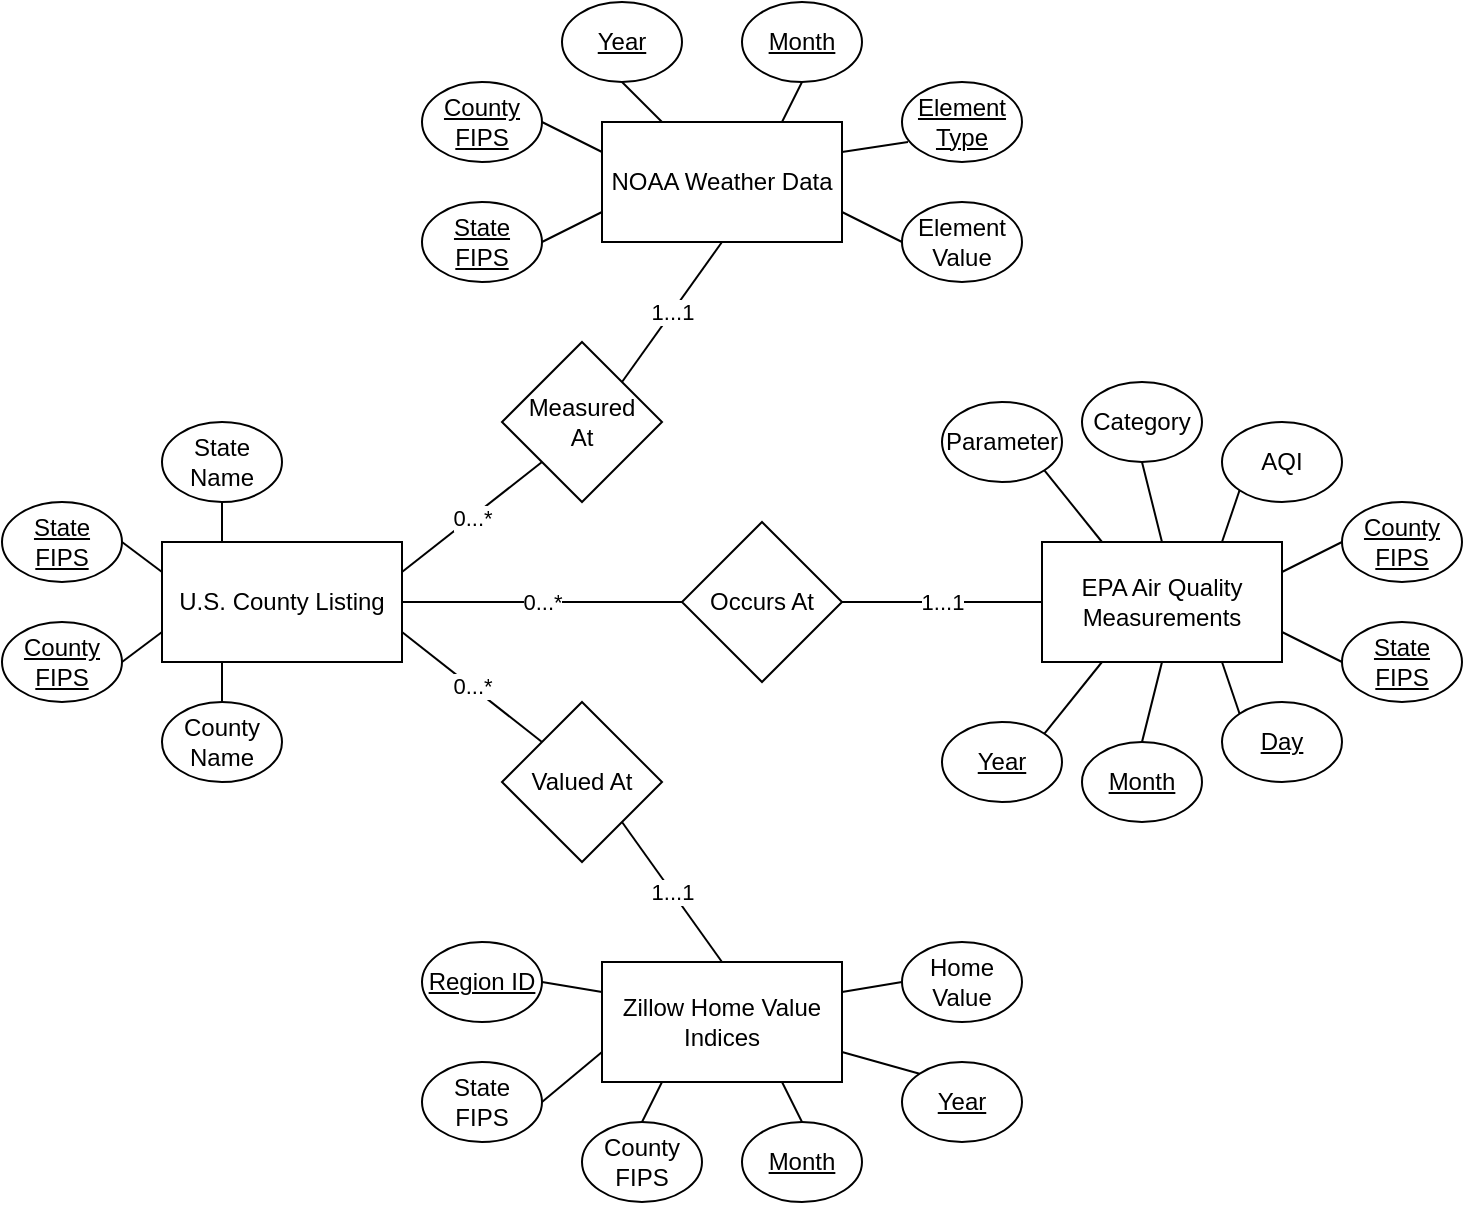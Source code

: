 <mxfile version="12.9.10" type="github"><diagram id="WH9wrRD610pK7re1ixvr" name="Page-1"><mxGraphModel dx="1028" dy="512" grid="1" gridSize="10" guides="1" tooltips="1" connect="1" arrows="1" fold="1" page="1" pageScale="1" pageWidth="850" pageHeight="1100" math="0" shadow="0"><root><mxCell id="0"/><mxCell id="1" parent="0"/><mxCell id="NDu9p3dBvAta8LJnuZOW-1" value="NOAA Weather Data" style="rounded=0;whiteSpace=wrap;html=1;" vertex="1" parent="1"><mxGeometry x="360" y="100" width="120" height="60" as="geometry"/></mxCell><mxCell id="NDu9p3dBvAta8LJnuZOW-2" value="Zillow Home Value Indices" style="rounded=0;whiteSpace=wrap;html=1;" vertex="1" parent="1"><mxGeometry x="360" y="520" width="120" height="60" as="geometry"/></mxCell><mxCell id="NDu9p3dBvAta8LJnuZOW-3" value="&lt;u&gt;Region ID&lt;/u&gt;" style="ellipse;whiteSpace=wrap;html=1;" vertex="1" parent="1"><mxGeometry x="270" y="510" width="60" height="40" as="geometry"/></mxCell><mxCell id="NDu9p3dBvAta8LJnuZOW-4" value="&lt;div&gt;County Name&lt;/div&gt;" style="ellipse;whiteSpace=wrap;html=1;" vertex="1" parent="1"><mxGeometry x="140" y="390" width="60" height="40" as="geometry"/></mxCell><mxCell id="NDu9p3dBvAta8LJnuZOW-5" value="State Name" style="ellipse;whiteSpace=wrap;html=1;" vertex="1" parent="1"><mxGeometry x="140" y="250" width="60" height="40" as="geometry"/></mxCell><mxCell id="NDu9p3dBvAta8LJnuZOW-6" value="County FIPS" style="ellipse;whiteSpace=wrap;html=1;" vertex="1" parent="1"><mxGeometry x="350" y="600" width="60" height="40" as="geometry"/></mxCell><mxCell id="NDu9p3dBvAta8LJnuZOW-7" value="State FIPS" style="ellipse;whiteSpace=wrap;html=1;" vertex="1" parent="1"><mxGeometry x="270" y="570" width="60" height="40" as="geometry"/></mxCell><mxCell id="NDu9p3dBvAta8LJnuZOW-8" value="&lt;u&gt;Month&lt;/u&gt;" style="ellipse;whiteSpace=wrap;html=1;" vertex="1" parent="1"><mxGeometry x="430" y="600" width="60" height="40" as="geometry"/></mxCell><mxCell id="NDu9p3dBvAta8LJnuZOW-9" value="&lt;u&gt;Year&lt;/u&gt;" style="ellipse;whiteSpace=wrap;html=1;" vertex="1" parent="1"><mxGeometry x="510" y="570" width="60" height="40" as="geometry"/></mxCell><mxCell id="NDu9p3dBvAta8LJnuZOW-10" value="Home Value" style="ellipse;whiteSpace=wrap;html=1;" vertex="1" parent="1"><mxGeometry x="510" y="510" width="60" height="40" as="geometry"/></mxCell><mxCell id="NDu9p3dBvAta8LJnuZOW-11" value="EPA Air Quality Measurements" style="rounded=0;whiteSpace=wrap;html=1;" vertex="1" parent="1"><mxGeometry x="580" y="310" width="120" height="60" as="geometry"/></mxCell><mxCell id="NDu9p3dBvAta8LJnuZOW-13" value="&lt;u&gt;Year&lt;/u&gt;" style="ellipse;whiteSpace=wrap;html=1;" vertex="1" parent="1"><mxGeometry x="530" y="400" width="60" height="40" as="geometry"/></mxCell><mxCell id="NDu9p3dBvAta8LJnuZOW-15" value="&lt;u&gt;Month&lt;/u&gt;" style="ellipse;whiteSpace=wrap;html=1;" vertex="1" parent="1"><mxGeometry x="600" y="410" width="60" height="40" as="geometry"/></mxCell><mxCell id="NDu9p3dBvAta8LJnuZOW-17" value="&lt;u&gt;Day&lt;/u&gt;" style="ellipse;whiteSpace=wrap;html=1;" vertex="1" parent="1"><mxGeometry x="670" y="390" width="60" height="40" as="geometry"/></mxCell><mxCell id="NDu9p3dBvAta8LJnuZOW-18" value="&lt;u&gt;State FIPS&lt;/u&gt;" style="ellipse;whiteSpace=wrap;html=1;" vertex="1" parent="1"><mxGeometry x="730" y="350" width="60" height="40" as="geometry"/></mxCell><mxCell id="NDu9p3dBvAta8LJnuZOW-19" value="AQI" style="ellipse;whiteSpace=wrap;html=1;" vertex="1" parent="1"><mxGeometry x="670" y="250" width="60" height="40" as="geometry"/></mxCell><mxCell id="NDu9p3dBvAta8LJnuZOW-20" value="&lt;u&gt;County FIPS&lt;/u&gt;" style="ellipse;whiteSpace=wrap;html=1;" vertex="1" parent="1"><mxGeometry x="730" y="290" width="60" height="40" as="geometry"/></mxCell><mxCell id="NDu9p3dBvAta8LJnuZOW-21" value="Category" style="ellipse;whiteSpace=wrap;html=1;" vertex="1" parent="1"><mxGeometry x="600" y="230" width="60" height="40" as="geometry"/></mxCell><mxCell id="NDu9p3dBvAta8LJnuZOW-22" value="Parameter" style="ellipse;whiteSpace=wrap;html=1;" vertex="1" parent="1"><mxGeometry x="530" y="240" width="60" height="40" as="geometry"/></mxCell><mxCell id="NDu9p3dBvAta8LJnuZOW-23" value="U.S. County Listing" style="rounded=0;whiteSpace=wrap;html=1;" vertex="1" parent="1"><mxGeometry x="140" y="310" width="120" height="60" as="geometry"/></mxCell><mxCell id="NDu9p3dBvAta8LJnuZOW-24" value="&lt;u&gt;County FIPS&lt;/u&gt;" style="ellipse;whiteSpace=wrap;html=1;" vertex="1" parent="1"><mxGeometry x="60" y="350" width="60" height="40" as="geometry"/></mxCell><mxCell id="NDu9p3dBvAta8LJnuZOW-25" value="&lt;u&gt;State FIPS&lt;/u&gt;" style="ellipse;whiteSpace=wrap;html=1;" vertex="1" parent="1"><mxGeometry x="60" y="290" width="60" height="40" as="geometry"/></mxCell><mxCell id="NDu9p3dBvAta8LJnuZOW-32" value="Element Value" style="ellipse;whiteSpace=wrap;html=1;" vertex="1" parent="1"><mxGeometry x="510" y="140" width="60" height="40" as="geometry"/></mxCell><mxCell id="NDu9p3dBvAta8LJnuZOW-33" value="&lt;u&gt;State FIPS&lt;/u&gt;" style="ellipse;whiteSpace=wrap;html=1;" vertex="1" parent="1"><mxGeometry x="270" y="140" width="60" height="40" as="geometry"/></mxCell><mxCell id="NDu9p3dBvAta8LJnuZOW-34" value="&lt;u&gt;County FIPS&lt;/u&gt;" style="ellipse;whiteSpace=wrap;html=1;" vertex="1" parent="1"><mxGeometry x="270" y="80" width="60" height="40" as="geometry"/></mxCell><mxCell id="NDu9p3dBvAta8LJnuZOW-35" value="&lt;u&gt;Year&lt;/u&gt;" style="ellipse;whiteSpace=wrap;html=1;" vertex="1" parent="1"><mxGeometry x="340" y="40" width="60" height="40" as="geometry"/></mxCell><mxCell id="NDu9p3dBvAta8LJnuZOW-36" value="&lt;u&gt;Month&lt;/u&gt;" style="ellipse;whiteSpace=wrap;html=1;" vertex="1" parent="1"><mxGeometry x="430" y="40" width="60" height="40" as="geometry"/></mxCell><mxCell id="NDu9p3dBvAta8LJnuZOW-37" value="&lt;u&gt;Element Type&lt;/u&gt;" style="ellipse;whiteSpace=wrap;html=1;" vertex="1" parent="1"><mxGeometry x="510" y="80" width="60" height="40" as="geometry"/></mxCell><mxCell id="NDu9p3dBvAta8LJnuZOW-41" value="" style="endArrow=none;html=1;exitX=0;exitY=0;exitDx=0;exitDy=0;entryX=1;entryY=0.75;entryDx=0;entryDy=0;" edge="1" parent="1" source="NDu9p3dBvAta8LJnuZOW-9" target="NDu9p3dBvAta8LJnuZOW-2"><mxGeometry width="50" height="50" relative="1" as="geometry"><mxPoint x="680" y="440" as="sourcePoint"/><mxPoint x="730" y="390" as="targetPoint"/></mxGeometry></mxCell><mxCell id="NDu9p3dBvAta8LJnuZOW-42" value="" style="endArrow=none;html=1;exitX=0.75;exitY=1;exitDx=0;exitDy=0;entryX=0.5;entryY=0;entryDx=0;entryDy=0;" edge="1" parent="1" source="NDu9p3dBvAta8LJnuZOW-2" target="NDu9p3dBvAta8LJnuZOW-8"><mxGeometry width="50" height="50" relative="1" as="geometry"><mxPoint x="620" y="540" as="sourcePoint"/><mxPoint x="670" y="490" as="targetPoint"/></mxGeometry></mxCell><mxCell id="NDu9p3dBvAta8LJnuZOW-43" value="" style="endArrow=none;html=1;exitX=0.25;exitY=1;exitDx=0;exitDy=0;entryX=0.5;entryY=0;entryDx=0;entryDy=0;" edge="1" parent="1" source="NDu9p3dBvAta8LJnuZOW-2" target="NDu9p3dBvAta8LJnuZOW-6"><mxGeometry width="50" height="50" relative="1" as="geometry"><mxPoint x="680" y="440" as="sourcePoint"/><mxPoint x="730" y="390" as="targetPoint"/></mxGeometry></mxCell><mxCell id="NDu9p3dBvAta8LJnuZOW-44" value="" style="endArrow=none;html=1;entryX=1;entryY=0.5;entryDx=0;entryDy=0;exitX=0;exitY=0.75;exitDx=0;exitDy=0;" edge="1" parent="1" source="NDu9p3dBvAta8LJnuZOW-2" target="NDu9p3dBvAta8LJnuZOW-7"><mxGeometry width="50" height="50" relative="1" as="geometry"><mxPoint x="680" y="440" as="sourcePoint"/><mxPoint x="730" y="390" as="targetPoint"/></mxGeometry></mxCell><mxCell id="NDu9p3dBvAta8LJnuZOW-45" value="" style="endArrow=none;html=1;entryX=0;entryY=0.25;entryDx=0;entryDy=0;exitX=1;exitY=0.5;exitDx=0;exitDy=0;" edge="1" parent="1" source="NDu9p3dBvAta8LJnuZOW-3" target="NDu9p3dBvAta8LJnuZOW-2"><mxGeometry width="50" height="50" relative="1" as="geometry"><mxPoint x="680" y="440" as="sourcePoint"/><mxPoint x="730" y="390" as="targetPoint"/></mxGeometry></mxCell><mxCell id="NDu9p3dBvAta8LJnuZOW-46" value="" style="endArrow=none;html=1;entryX=1;entryY=0.25;entryDx=0;entryDy=0;exitX=0;exitY=0.5;exitDx=0;exitDy=0;" edge="1" parent="1" source="NDu9p3dBvAta8LJnuZOW-10" target="NDu9p3dBvAta8LJnuZOW-2"><mxGeometry width="50" height="50" relative="1" as="geometry"><mxPoint x="680" y="440" as="sourcePoint"/><mxPoint x="730" y="390" as="targetPoint"/></mxGeometry></mxCell><mxCell id="NDu9p3dBvAta8LJnuZOW-47" value="" style="endArrow=none;html=1;exitX=0.25;exitY=1;exitDx=0;exitDy=0;entryX=0.5;entryY=0;entryDx=0;entryDy=0;" edge="1" parent="1" source="NDu9p3dBvAta8LJnuZOW-23" target="NDu9p3dBvAta8LJnuZOW-4"><mxGeometry width="50" height="50" relative="1" as="geometry"><mxPoint x="480" y="380" as="sourcePoint"/><mxPoint x="530" y="330" as="targetPoint"/></mxGeometry></mxCell><mxCell id="NDu9p3dBvAta8LJnuZOW-48" value="" style="endArrow=none;html=1;entryX=0.25;entryY=0;entryDx=0;entryDy=0;exitX=0.5;exitY=1;exitDx=0;exitDy=0;" edge="1" parent="1" source="NDu9p3dBvAta8LJnuZOW-5" target="NDu9p3dBvAta8LJnuZOW-23"><mxGeometry width="50" height="50" relative="1" as="geometry"><mxPoint x="480" y="380" as="sourcePoint"/><mxPoint x="530" y="330" as="targetPoint"/></mxGeometry></mxCell><mxCell id="NDu9p3dBvAta8LJnuZOW-49" value="" style="endArrow=none;html=1;entryX=0;entryY=0.25;entryDx=0;entryDy=0;exitX=1;exitY=0.5;exitDx=0;exitDy=0;" edge="1" parent="1" source="NDu9p3dBvAta8LJnuZOW-25" target="NDu9p3dBvAta8LJnuZOW-23"><mxGeometry width="50" height="50" relative="1" as="geometry"><mxPoint x="480" y="380" as="sourcePoint"/><mxPoint x="530" y="330" as="targetPoint"/></mxGeometry></mxCell><mxCell id="NDu9p3dBvAta8LJnuZOW-50" value="" style="endArrow=none;html=1;entryX=0;entryY=0.75;entryDx=0;entryDy=0;exitX=1;exitY=0.5;exitDx=0;exitDy=0;" edge="1" parent="1" source="NDu9p3dBvAta8LJnuZOW-24" target="NDu9p3dBvAta8LJnuZOW-23"><mxGeometry width="50" height="50" relative="1" as="geometry"><mxPoint x="480" y="380" as="sourcePoint"/><mxPoint x="530" y="330" as="targetPoint"/></mxGeometry></mxCell><mxCell id="NDu9p3dBvAta8LJnuZOW-51" value="" style="endArrow=none;html=1;exitX=0;exitY=0.5;exitDx=0;exitDy=0;entryX=1;entryY=0.75;entryDx=0;entryDy=0;" edge="1" parent="1" source="NDu9p3dBvAta8LJnuZOW-32" target="NDu9p3dBvAta8LJnuZOW-1"><mxGeometry width="50" height="50" relative="1" as="geometry"><mxPoint x="650" y="260" as="sourcePoint"/><mxPoint x="700" y="210" as="targetPoint"/></mxGeometry></mxCell><mxCell id="NDu9p3dBvAta8LJnuZOW-52" value="" style="endArrow=none;html=1;entryX=1;entryY=0.5;entryDx=0;entryDy=0;exitX=0;exitY=0.75;exitDx=0;exitDy=0;" edge="1" parent="1" source="NDu9p3dBvAta8LJnuZOW-1" target="NDu9p3dBvAta8LJnuZOW-33"><mxGeometry width="50" height="50" relative="1" as="geometry"><mxPoint x="650" y="290" as="sourcePoint"/><mxPoint x="700" y="240" as="targetPoint"/></mxGeometry></mxCell><mxCell id="NDu9p3dBvAta8LJnuZOW-53" value="" style="endArrow=none;html=1;entryX=1;entryY=0.5;entryDx=0;entryDy=0;exitX=0;exitY=0.25;exitDx=0;exitDy=0;" edge="1" parent="1" source="NDu9p3dBvAta8LJnuZOW-1" target="NDu9p3dBvAta8LJnuZOW-34"><mxGeometry width="50" height="50" relative="1" as="geometry"><mxPoint x="650" y="290" as="sourcePoint"/><mxPoint x="700" y="240" as="targetPoint"/></mxGeometry></mxCell><mxCell id="NDu9p3dBvAta8LJnuZOW-54" value="" style="endArrow=none;html=1;entryX=0.5;entryY=1;entryDx=0;entryDy=0;exitX=0.25;exitY=0;exitDx=0;exitDy=0;" edge="1" parent="1" source="NDu9p3dBvAta8LJnuZOW-1" target="NDu9p3dBvAta8LJnuZOW-35"><mxGeometry width="50" height="50" relative="1" as="geometry"><mxPoint x="390" y="90" as="sourcePoint"/><mxPoint x="700" y="240" as="targetPoint"/></mxGeometry></mxCell><mxCell id="NDu9p3dBvAta8LJnuZOW-55" value="" style="endArrow=none;html=1;entryX=0.5;entryY=1;entryDx=0;entryDy=0;exitX=0.75;exitY=0;exitDx=0;exitDy=0;" edge="1" parent="1" source="NDu9p3dBvAta8LJnuZOW-1" target="NDu9p3dBvAta8LJnuZOW-36"><mxGeometry width="50" height="50" relative="1" as="geometry"><mxPoint x="650" y="290" as="sourcePoint"/><mxPoint x="700" y="240" as="targetPoint"/></mxGeometry></mxCell><mxCell id="NDu9p3dBvAta8LJnuZOW-56" value="" style="endArrow=none;html=1;entryX=0.05;entryY=0.75;entryDx=0;entryDy=0;entryPerimeter=0;exitX=1;exitY=0.25;exitDx=0;exitDy=0;" edge="1" parent="1" source="NDu9p3dBvAta8LJnuZOW-1" target="NDu9p3dBvAta8LJnuZOW-37"><mxGeometry width="50" height="50" relative="1" as="geometry"><mxPoint x="650" y="290" as="sourcePoint"/><mxPoint x="700" y="240" as="targetPoint"/></mxGeometry></mxCell><mxCell id="NDu9p3dBvAta8LJnuZOW-60" value="" style="endArrow=none;html=1;entryX=0.25;entryY=0;entryDx=0;entryDy=0;exitX=1;exitY=1;exitDx=0;exitDy=0;" edge="1" parent="1" source="NDu9p3dBvAta8LJnuZOW-22" target="NDu9p3dBvAta8LJnuZOW-11"><mxGeometry width="50" height="50" relative="1" as="geometry"><mxPoint x="560" y="304" as="sourcePoint"/><mxPoint x="370" y="250" as="targetPoint"/></mxGeometry></mxCell><mxCell id="NDu9p3dBvAta8LJnuZOW-62" value="" style="endArrow=none;html=1;entryX=0.25;entryY=1;entryDx=0;entryDy=0;exitX=1;exitY=0;exitDx=0;exitDy=0;" edge="1" parent="1" source="NDu9p3dBvAta8LJnuZOW-13" target="NDu9p3dBvAta8LJnuZOW-11"><mxGeometry width="50" height="50" relative="1" as="geometry"><mxPoint x="320" y="300" as="sourcePoint"/><mxPoint x="370" y="250" as="targetPoint"/></mxGeometry></mxCell><mxCell id="NDu9p3dBvAta8LJnuZOW-63" value="" style="endArrow=none;html=1;entryX=0.5;entryY=1;entryDx=0;entryDy=0;exitX=0.5;exitY=0;exitDx=0;exitDy=0;" edge="1" parent="1" source="NDu9p3dBvAta8LJnuZOW-11" target="NDu9p3dBvAta8LJnuZOW-21"><mxGeometry width="50" height="50" relative="1" as="geometry"><mxPoint x="320" y="300" as="sourcePoint"/><mxPoint x="370" y="250" as="targetPoint"/></mxGeometry></mxCell><mxCell id="NDu9p3dBvAta8LJnuZOW-64" value="" style="endArrow=none;html=1;exitX=0;exitY=1;exitDx=0;exitDy=0;entryX=0.75;entryY=0;entryDx=0;entryDy=0;" edge="1" parent="1" source="NDu9p3dBvAta8LJnuZOW-19" target="NDu9p3dBvAta8LJnuZOW-11"><mxGeometry width="50" height="50" relative="1" as="geometry"><mxPoint x="320" y="300" as="sourcePoint"/><mxPoint x="370" y="250" as="targetPoint"/></mxGeometry></mxCell><mxCell id="NDu9p3dBvAta8LJnuZOW-65" value="" style="endArrow=none;html=1;entryX=0;entryY=0.5;entryDx=0;entryDy=0;exitX=1;exitY=0.25;exitDx=0;exitDy=0;" edge="1" parent="1" source="NDu9p3dBvAta8LJnuZOW-11" target="NDu9p3dBvAta8LJnuZOW-20"><mxGeometry width="50" height="50" relative="1" as="geometry"><mxPoint x="320" y="300" as="sourcePoint"/><mxPoint x="370" y="250" as="targetPoint"/></mxGeometry></mxCell><mxCell id="NDu9p3dBvAta8LJnuZOW-66" value="" style="endArrow=none;html=1;entryX=0;entryY=0.5;entryDx=0;entryDy=0;exitX=1;exitY=0.75;exitDx=0;exitDy=0;" edge="1" parent="1" source="NDu9p3dBvAta8LJnuZOW-11" target="NDu9p3dBvAta8LJnuZOW-18"><mxGeometry width="50" height="50" relative="1" as="geometry"><mxPoint x="320" y="300" as="sourcePoint"/><mxPoint x="370" y="250" as="targetPoint"/></mxGeometry></mxCell><mxCell id="NDu9p3dBvAta8LJnuZOW-67" value="" style="endArrow=none;html=1;entryX=0;entryY=0;entryDx=0;entryDy=0;exitX=0.75;exitY=1;exitDx=0;exitDy=0;" edge="1" parent="1" source="NDu9p3dBvAta8LJnuZOW-11" target="NDu9p3dBvAta8LJnuZOW-17"><mxGeometry width="50" height="50" relative="1" as="geometry"><mxPoint x="320" y="300" as="sourcePoint"/><mxPoint x="370" y="250" as="targetPoint"/></mxGeometry></mxCell><mxCell id="NDu9p3dBvAta8LJnuZOW-68" value="" style="endArrow=none;html=1;entryX=0.5;entryY=0;entryDx=0;entryDy=0;exitX=0.5;exitY=1;exitDx=0;exitDy=0;" edge="1" parent="1" source="NDu9p3dBvAta8LJnuZOW-11" target="NDu9p3dBvAta8LJnuZOW-15"><mxGeometry width="50" height="50" relative="1" as="geometry"><mxPoint x="320" y="300" as="sourcePoint"/><mxPoint x="370" y="250" as="targetPoint"/></mxGeometry></mxCell><mxCell id="NDu9p3dBvAta8LJnuZOW-69" value="&lt;div&gt;Measured&lt;/div&gt;&lt;div&gt;At&lt;/div&gt;" style="rhombus;whiteSpace=wrap;html=1;" vertex="1" parent="1"><mxGeometry x="310" y="210" width="80" height="80" as="geometry"/></mxCell><mxCell id="NDu9p3dBvAta8LJnuZOW-70" value="Valued At" style="rhombus;whiteSpace=wrap;html=1;" vertex="1" parent="1"><mxGeometry x="310" y="390" width="80" height="80" as="geometry"/></mxCell><mxCell id="NDu9p3dBvAta8LJnuZOW-71" value="0...*" style="endArrow=none;html=1;exitX=1;exitY=0.25;exitDx=0;exitDy=0;entryX=0;entryY=1;entryDx=0;entryDy=0;" edge="1" parent="1" source="NDu9p3dBvAta8LJnuZOW-23" target="NDu9p3dBvAta8LJnuZOW-69"><mxGeometry width="50" height="50" relative="1" as="geometry"><mxPoint x="400" y="350" as="sourcePoint"/><mxPoint x="450" y="300" as="targetPoint"/></mxGeometry></mxCell><mxCell id="NDu9p3dBvAta8LJnuZOW-72" value="1...1" style="endArrow=none;html=1;entryX=0.5;entryY=1;entryDx=0;entryDy=0;exitX=1;exitY=0;exitDx=0;exitDy=0;" edge="1" parent="1" source="NDu9p3dBvAta8LJnuZOW-69" target="NDu9p3dBvAta8LJnuZOW-1"><mxGeometry width="50" height="50" relative="1" as="geometry"><mxPoint x="500" y="220" as="sourcePoint"/><mxPoint x="620" y="290" as="targetPoint"/></mxGeometry></mxCell><mxCell id="NDu9p3dBvAta8LJnuZOW-73" value="0...*" style="endArrow=none;html=1;exitX=1;exitY=0.75;exitDx=0;exitDy=0;entryX=0;entryY=0;entryDx=0;entryDy=0;" edge="1" parent="1" source="NDu9p3dBvAta8LJnuZOW-23" target="NDu9p3dBvAta8LJnuZOW-70"><mxGeometry width="50" height="50" relative="1" as="geometry"><mxPoint x="400" y="380" as="sourcePoint"/><mxPoint x="450" y="330" as="targetPoint"/></mxGeometry></mxCell><mxCell id="NDu9p3dBvAta8LJnuZOW-74" value="1...1" style="endArrow=none;html=1;entryX=1;entryY=1;entryDx=0;entryDy=0;exitX=0.5;exitY=0;exitDx=0;exitDy=0;" edge="1" parent="1" source="NDu9p3dBvAta8LJnuZOW-2" target="NDu9p3dBvAta8LJnuZOW-70"><mxGeometry width="50" height="50" relative="1" as="geometry"><mxPoint x="570" y="390" as="sourcePoint"/><mxPoint x="500" y="460" as="targetPoint"/></mxGeometry></mxCell><mxCell id="NDu9p3dBvAta8LJnuZOW-81" value="Occurs At" style="rhombus;whiteSpace=wrap;html=1;" vertex="1" parent="1"><mxGeometry x="400" y="300" width="80" height="80" as="geometry"/></mxCell><mxCell id="NDu9p3dBvAta8LJnuZOW-82" value="0...*" style="endArrow=none;html=1;entryX=1;entryY=0.5;entryDx=0;entryDy=0;exitX=0;exitY=0.5;exitDx=0;exitDy=0;" edge="1" parent="1" source="NDu9p3dBvAta8LJnuZOW-81" target="NDu9p3dBvAta8LJnuZOW-23"><mxGeometry width="50" height="50" relative="1" as="geometry"><mxPoint x="400" y="420" as="sourcePoint"/><mxPoint x="450" y="370" as="targetPoint"/></mxGeometry></mxCell><mxCell id="NDu9p3dBvAta8LJnuZOW-83" value="1...1" style="endArrow=none;html=1;exitX=1;exitY=0.5;exitDx=0;exitDy=0;entryX=0;entryY=0.5;entryDx=0;entryDy=0;" edge="1" parent="1" source="NDu9p3dBvAta8LJnuZOW-81" target="NDu9p3dBvAta8LJnuZOW-11"><mxGeometry width="50" height="50" relative="1" as="geometry"><mxPoint x="400" y="420" as="sourcePoint"/><mxPoint x="600" y="525" as="targetPoint"/></mxGeometry></mxCell></root></mxGraphModel></diagram></mxfile>